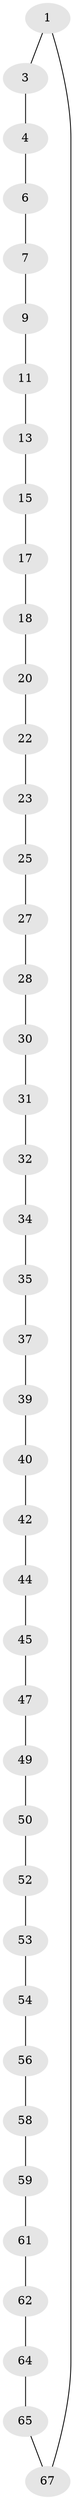 // original degree distribution, {2: 1.0}
// Generated by graph-tools (version 1.1) at 2025/11/02/27/25 16:11:41]
// undirected, 42 vertices, 42 edges
graph export_dot {
graph [start="1"]
  node [color=gray90,style=filled];
  1 [super="+2"];
  3;
  4 [super="+5"];
  6;
  7 [super="+8"];
  9 [super="+10"];
  11 [super="+12"];
  13 [super="+14"];
  15 [super="+16"];
  17;
  18 [super="+19"];
  20 [super="+21"];
  22;
  23 [super="+24"];
  25 [super="+26"];
  27;
  28 [super="+29"];
  30;
  31;
  32 [super="+33"];
  34;
  35 [super="+36"];
  37 [super="+38"];
  39;
  40 [super="+41"];
  42 [super="+43"];
  44;
  45 [super="+46"];
  47 [super="+48"];
  49;
  50 [super="+51"];
  52;
  53;
  54 [super="+55"];
  56 [super="+57"];
  58;
  59 [super="+60"];
  61;
  62 [super="+63"];
  64;
  65 [super="+66"];
  67 [super="+68"];
  1 -- 67;
  1 -- 3;
  3 -- 4;
  4 -- 6;
  6 -- 7;
  7 -- 9;
  9 -- 11;
  11 -- 13;
  13 -- 15;
  15 -- 17;
  17 -- 18;
  18 -- 20;
  20 -- 22;
  22 -- 23;
  23 -- 25;
  25 -- 27;
  27 -- 28;
  28 -- 30;
  30 -- 31;
  31 -- 32;
  32 -- 34;
  34 -- 35;
  35 -- 37;
  37 -- 39;
  39 -- 40;
  40 -- 42;
  42 -- 44;
  44 -- 45;
  45 -- 47;
  47 -- 49;
  49 -- 50;
  50 -- 52;
  52 -- 53;
  53 -- 54;
  54 -- 56;
  56 -- 58;
  58 -- 59;
  59 -- 61;
  61 -- 62;
  62 -- 64;
  64 -- 65;
  65 -- 67;
}
